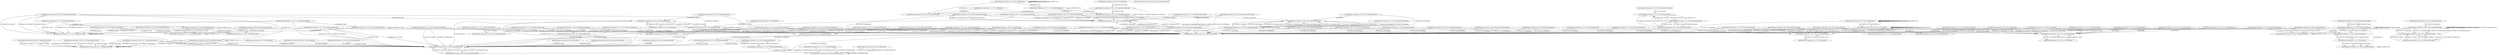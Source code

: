 digraph { "/opt/t/debug/src/common.js_7:0,272:1_FunctionDeclaration"[shape=oval];"/opt/t/debug/src/common.js_8:1,8:33_ExpressionStatement"[shape=oval];"/opt/t/debug/src/common.js_9:1,9:35_ExpressionStatement"[shape=oval];"/opt/t/debug/src/common.js_10:1,10:29_ExpressionStatement"[shape=oval];"/opt/t/debug/src/common.js_11:1,11:31_ExpressionStatement"[shape=oval];"/opt/t/debug/src/common.js_12:1,12:29_ExpressionStatement"[shape=oval];"/opt/t/debug/src/common.js_13:1,13:31_ExpressionStatement"[shape=oval];"/opt/t/debug/src/common.js_14:1,14:38_ExpressionStatement"[shape=oval];"/opt/t/debug/src/common.js_15:1,15:31_ExpressionStatement"[shape=oval];"/opt/t/debug/src/common.js_17:1,19:4_ExpressionStatement"[shape=oval];"/opt/t/debug/src/common.js_18:2,18:30_ExpressionStatement"[shape=oval];"/opt/t/debug/src/common.js_25:1,25:24_ExpressionStatement"[shape=oval];"/opt/t/debug/src/common.js_26:1,26:24_ExpressionStatement"[shape=oval];"/opt/t/debug/src/common.js_33:1,33:29_ExpressionStatement"[shape=oval];"/opt/t/debug/src/common.js_41:1,50:2_FunctionDeclaration"[shape=oval];"/opt/t/debug/src/common.js_42:2,42:15_VariableDeclaration"[shape=oval];"/opt/t/debug/src/common.js_44:2,47:3_ForStatement"[shape=oval];"/opt/t/debug/src/common.js_44:7,44:16_VariableDeclaration"[shape=oval];"/opt/t/debug/src/common.js_45:3,45:57_ExpressionStatement"[shape=oval];"/opt/t/debug/src/common.js_46:3,46:13_ExpressionStatement"[shape=oval];"/opt/t/debug/src/common.js_49:2,49:72_ReturnStatement"[shape=oval];"/opt/t/debug/src/common.js_51:1,51:39_ExpressionStatement"[shape=oval];"/opt/t/debug/src/common.js_60:1,147:2_FunctionDeclaration"[shape=oval];"/opt/t/debug/src/common.js_61:2,61:15_VariableDeclaration"[shape=oval];"/opt/t/debug/src/common.js_62:2,62:28_VariableDeclaration"[shape=oval];"/opt/t/debug/src/common.js_63:2,63:22_VariableDeclaration"[shape=oval];"/opt/t/debug/src/common.js_64:2,64:19_VariableDeclaration"[shape=oval];"/opt/t/debug/src/common.js_66:2,114:3_FunctionDeclaration"[shape=oval];"/opt/t/debug/src/common.js_68:3,70:4_IfStatement"[shape=oval];"/opt/t/debug/src/common.js_69:4,69:11_ReturnStatement"[shape=oval];"/opt/t/debug/src/common.js_72:3,72:22_VariableDeclaration"[shape=oval];"/opt/t/debug/src/common.js_75:3,75:35_VariableDeclaration"[shape=oval];"/opt/t/debug/src/common.js_76:3,76:40_VariableDeclaration"[shape=oval];"/opt/t/debug/src/common.js_77:3,77:18_ExpressionStatement"[shape=oval];"/opt/t/debug/src/common.js_78:3,78:24_ExpressionStatement"[shape=oval];"/opt/t/debug/src/common.js_79:3,79:20_ExpressionStatement"[shape=oval];"/opt/t/debug/src/common.js_80:3,80:19_ExpressionStatement"[shape=oval];"/opt/t/debug/src/common.js_82:3,82:41_ExpressionStatement"[shape=oval];"/opt/t/debug/src/common.js_84:3,87:4_IfStatement"[shape=oval];"/opt/t/debug/src/common.js_86:4,86:23_ExpressionStatement"[shape=oval];"/opt/t/debug/src/common.js_90:3,90:17_VariableDeclaration"[shape=oval];"/opt/t/debug/src/common.js_91:3,107:6_ExpressionStatement"[shape=oval];"/opt/t/debug/src/common.js_93:4,95:5_IfStatement"[shape=oval];"/opt/t/debug/src/common.js_94:5,94:16_ReturnStatement"[shape=oval];"/opt/t/debug/src/common.js_96:4,96:12_ExpressionStatement"[shape=oval];"/opt/t/debug/src/common.js_97:4,97:53_VariableDeclaration"[shape=oval];"/opt/t/debug/src/common.js_98:4,105:5_IfStatement"[shape=oval];"/opt/t/debug/src/common.js_99:5,99:29_VariableDeclaration"[shape=oval];"/opt/t/debug/src/common.js_100:5,100:39_ExpressionStatement"[shape=oval];"/opt/t/debug/src/common.js_103:5,103:27_ExpressionStatement"[shape=oval];"/opt/t/debug/src/common.js_104:5,104:13_ExpressionStatement"[shape=oval];"/opt/t/debug/src/common.js_106:4,106:17_ReturnStatement"[shape=oval];"/opt/t/debug/src/common.js_110:3,110:43_ExpressionStatement"[shape=oval];"/opt/t/debug/src/common.js_112:3,112:45_VariableDeclaration"[shape=oval];"/opt/t/debug/src/common.js_113:3,113:27_ExpressionStatement"[shape=oval];"/opt/t/debug/src/common.js_116:2,116:30_ExpressionStatement"[shape=oval];"/opt/t/debug/src/common.js_117:2,117:44_ExpressionStatement"[shape=oval];"/opt/t/debug/src/common.js_118:2,118:51_ExpressionStatement"[shape=oval];"/opt/t/debug/src/common.js_119:2,119:24_ExpressionStatement"[shape=oval];"/opt/t/debug/src/common.js_120:2,120:38_ExpressionStatement"[shape=oval];"/opt/t/debug/src/common.js_122:2,139:5_ExpressionStatement"[shape=oval];"/opt/t/debug/src/common.js_126:4,128:5_IfStatement"[shape=oval];"/opt/t/debug/src/common.js_127:5,127:27_ReturnStatement"[shape=oval];"/opt/t/debug/src/common.js_129:4,132:5_IfStatement"[shape=oval];"/opt/t/debug/src/common.js_130:5,130:46_ExpressionStatement"[shape=oval];"/opt/t/debug/src/common.js_131:5,131:51_ExpressionStatement"[shape=oval];"/opt/t/debug/src/common.js_134:4,134:24_ReturnStatement"[shape=oval];"/opt/t/debug/src/common.js_137:4,137:23_ExpressionStatement"[shape=oval];"/opt/t/debug/src/common.js_142:2,144:3_IfStatement"[shape=oval];"/opt/t/debug/src/common.js_143:3,143:27_ExpressionStatement"[shape=oval];"/opt/t/debug/src/common.js_146:2,146:15_ReturnStatement"[shape=oval];"/opt/t/debug/src/common.js_149:1,153:2_FunctionDeclaration"[shape=oval];"/opt/t/debug/src/common.js_150:2,150:114_VariableDeclaration"[shape=oval];"/opt/t/debug/src/common.js_151:2,151:26_ExpressionStatement"[shape=oval];"/opt/t/debug/src/common.js_152:2,152:18_ReturnStatement"[shape=oval];"/opt/t/debug/src/common.js_162:1,187:2_FunctionDeclaration"[shape=oval];"/opt/t/debug/src/common.js_163:2,163:31_ExpressionStatement"[shape=oval];"/opt/t/debug/src/common.js_164:2,164:38_ExpressionStatement"[shape=oval];"/opt/t/debug/src/common.js_166:2,166:25_ExpressionStatement"[shape=oval];"/opt/t/debug/src/common.js_167:2,167:25_ExpressionStatement"[shape=oval];"/opt/t/debug/src/common.js_169:2,169:8_VariableDeclaration"[shape=oval];"/opt/t/debug/src/common.js_170:2,170:83_VariableDeclaration"[shape=oval];"/opt/t/debug/src/common.js_171:2,171:27_VariableDeclaration"[shape=oval];"/opt/t/debug/src/common.js_173:2,186:3_ForStatement"[shape=oval];"/opt/t/debug/src/common.js_174:3,177:4_IfStatement"[shape=oval];"/opt/t/debug/src/common.js_179:3,179:47_ExpressionStatement"[shape=oval];"/opt/t/debug/src/common.js_181:3,185:4_IfStatement"[shape=oval];"/opt/t/debug/src/common.js_182:4,182:73_ExpressionStatement"[shape=oval];"/opt/t/debug/src/common.js_184:4,184:63_ExpressionStatement"[shape=oval];"/opt/t/debug/src/common.js_195:1,202:2_FunctionDeclaration"[shape=oval];"/opt/t/debug/src/common.js_196:2,199:14_VariableDeclaration"[shape=oval];"/opt/t/debug/src/common.js_200:2,200:25_ExpressionStatement"[shape=oval];"/opt/t/debug/src/common.js_201:2,201:20_ReturnStatement"[shape=oval];"/opt/t/debug/src/common.js_211:1,232:2_FunctionDeclaration"[shape=oval];"/opt/t/debug/src/common.js_212:2,214:3_IfStatement"[shape=oval];"/opt/t/debug/src/common.js_213:3,213:15_ReturnStatement"[shape=oval];"/opt/t/debug/src/common.js_216:2,216:8_VariableDeclaration"[shape=oval];"/opt/t/debug/src/common.js_217:2,217:10_VariableDeclaration"[shape=oval];"/opt/t/debug/src/common.js_219:2,223:3_ForStatement"[shape=oval];"/opt/t/debug/src/common.js_220:3,222:4_IfStatement"[shape=oval];"/opt/t/debug/src/common.js_221:4,221:17_ReturnStatement"[shape=oval];"/opt/t/debug/src/common.js_225:2,229:3_ForStatement"[shape=oval];"/opt/t/debug/src/common.js_226:3,228:4_IfStatement"[shape=oval];"/opt/t/debug/src/common.js_227:4,227:16_ReturnStatement"[shape=oval];"/opt/t/debug/src/common.js_231:2,231:15_ReturnStatement"[shape=oval];"/opt/t/debug/src/common.js_241:1,245:2_FunctionDeclaration"[shape=oval];"/opt/t/debug/src/common.js_242:2,244:28_ReturnStatement"[shape=oval];"/opt/t/debug/src/common.js_254:1,259:2_FunctionDeclaration"[shape=oval];"/opt/t/debug/src/common.js_255:2,257:3_IfStatement"[shape=oval];"/opt/t/debug/src/common.js_256:3,256:35_ReturnStatement"[shape=oval];"/opt/t/debug/src/common.js_258:2,258:13_ReturnStatement"[shape=oval];"/opt/t/debug/src/common.js_265:1,267:2_FunctionDeclaration"[shape=oval];"/opt/t/debug/src/common.js_266:2,266:152_ExpressionStatement"[shape=box];"/opt/t/debug/src/common.js_269:1,269:40_ExpressionStatement"[shape=oval];"/opt/t/debug/src/common.js_271:1,271:20_ReturnStatement"[shape=oval];"/opt/t/debug/src/common.js_274:0,274:23_ExpressionStatement"[shape=box]; "/opt/t/debug/src/common.js_274:0,274:23_ExpressionStatement" -> "/opt/t/debug/src/common.js_7:0,272:1_FunctionDeclaration" [label="rel=CALL,var=setup"];"/opt/t/debug/src/common.js_8:1,8:33_ExpressionStatement" -> "/opt/t/debug/src/common.js_60:1,147:2_FunctionDeclaration" [label="rel=CALL,var=createDebug"];"/opt/t/debug/src/common.js_8:1,8:33_ExpressionStatement" -> "/opt/t/debug/src/common.js_60:1,147:2_FunctionDeclaration" [label="rel=CALL,var=createDebug"];"/opt/t/debug/src/common.js_9:1,9:35_ExpressionStatement" -> "/opt/t/debug/src/common.js_60:1,147:2_FunctionDeclaration" [label="rel=CALL,var=createDebug"];"/opt/t/debug/src/common.js_9:1,9:35_ExpressionStatement" -> "/opt/t/debug/src/common.js_60:1,147:2_FunctionDeclaration" [label="rel=CALL,var=createDebug"];"/opt/t/debug/src/common.js_10:1,10:29_ExpressionStatement" -> "/opt/t/debug/src/common.js_60:1,147:2_FunctionDeclaration" [label="rel=CALL,var=createDebug"];"/opt/t/debug/src/common.js_10:1,10:29_ExpressionStatement" -> "/opt/t/debug/src/common.js_254:1,259:2_FunctionDeclaration" [label="rel=CALL,var=coerce"];"/opt/t/debug/src/common.js_11:1,11:31_ExpressionStatement" -> "/opt/t/debug/src/common.js_60:1,147:2_FunctionDeclaration" [label="rel=CALL,var=createDebug"];"/opt/t/debug/src/common.js_11:1,11:31_ExpressionStatement" -> "/opt/t/debug/src/common.js_195:1,202:2_FunctionDeclaration" [label="rel=CALL,var=disable"];"/opt/t/debug/src/common.js_12:1,12:29_ExpressionStatement" -> "/opt/t/debug/src/common.js_60:1,147:2_FunctionDeclaration" [label="rel=CALL,var=createDebug"];"/opt/t/debug/src/common.js_12:1,12:29_ExpressionStatement" -> "/opt/t/debug/src/common.js_162:1,187:2_FunctionDeclaration" [label="rel=CALL,var=enable"];"/opt/t/debug/src/common.js_13:1,13:31_ExpressionStatement" -> "/opt/t/debug/src/common.js_60:1,147:2_FunctionDeclaration" [label="rel=CALL,var=createDebug"];"/opt/t/debug/src/common.js_13:1,13:31_ExpressionStatement" -> "/opt/t/debug/src/common.js_211:1,232:2_FunctionDeclaration" [label="rel=CALL,var=enabled"];"/opt/t/debug/src/common.js_14:1,14:38_ExpressionStatement" -> "/opt/t/debug/src/common.js_60:1,147:2_FunctionDeclaration" [label="rel=CALL,var=createDebug"];"/opt/t/debug/src/common.js_15:1,15:31_ExpressionStatement" -> "/opt/t/debug/src/common.js_60:1,147:2_FunctionDeclaration" [label="rel=CALL,var=createDebug"];"/opt/t/debug/src/common.js_15:1,15:31_ExpressionStatement" -> "/opt/t/debug/src/common.js_265:1,267:2_FunctionDeclaration" [label="rel=CALL,var=destroy"];"/opt/t/debug/src/common.js_17:1,19:4_ExpressionStatement" -> "/opt/t/debug/src/common.js_7:0,272:1_FunctionDeclaration" [label="rel=READ,var=env"];"/opt/t/debug/src/common.js_25:1,25:24_ExpressionStatement" -> "/opt/t/debug/src/common.js_60:1,147:2_FunctionDeclaration" [label="rel=CALL,var=createDebug"];"/opt/t/debug/src/common.js_26:1,26:24_ExpressionStatement" -> "/opt/t/debug/src/common.js_60:1,147:2_FunctionDeclaration" [label="rel=CALL,var=createDebug"];"/opt/t/debug/src/common.js_33:1,33:29_ExpressionStatement" -> "/opt/t/debug/src/common.js_60:1,147:2_FunctionDeclaration" [label="rel=CALL,var=createDebug"];"/opt/t/debug/src/common.js_51:1,51:39_ExpressionStatement" -> "/opt/t/debug/src/common.js_60:1,147:2_FunctionDeclaration" [label="rel=CALL,var=createDebug"];"/opt/t/debug/src/common.js_51:1,51:39_ExpressionStatement" -> "/opt/t/debug/src/common.js_41:1,50:2_FunctionDeclaration" [label="rel=CALL,var=selectColor"];"/opt/t/debug/src/common.js_269:1,269:40_ExpressionStatement" -> "/opt/t/debug/src/common.js_60:1,147:2_FunctionDeclaration" [label="rel=CALL,var=createDebug"];"/opt/t/debug/src/common.js_269:1,269:40_ExpressionStatement" -> "/opt/t/debug/src/common.js_60:1,147:2_FunctionDeclaration" [label="rel=CALL,var=createDebug"];"/opt/t/debug/src/common.js_271:1,271:20_ReturnStatement" -> "/opt/t/debug/src/common.js_60:1,147:2_FunctionDeclaration" [label="rel=CALL,var=createDebug"];"/opt/t/debug/src/common.js_18:2,18:30_ExpressionStatement" -> "/opt/t/debug/src/common.js_60:1,147:2_FunctionDeclaration" [label="rel=CALL,var=createDebug"];"/opt/t/debug/src/common.js_18:2,18:30_ExpressionStatement" -> "/opt/t/debug/src/common.js_17:1,19:4_ExpressionStatement" [label="rel=READ,var=key"];"/opt/t/debug/src/common.js_18:2,18:30_ExpressionStatement" -> "/opt/t/debug/src/common.js_7:0,272:1_FunctionDeclaration" [label="rel=READ,var=env"];"/opt/t/debug/src/common.js_18:2,18:30_ExpressionStatement" -> "/opt/t/debug/src/common.js_17:1,19:4_ExpressionStatement" [label="rel=READ,var=key"];"/opt/t/debug/src/common.js_42:2,42:15_VariableDeclaration" -> "/opt/t/debug/src/common.js_42:2,42:15_VariableDeclaration" [label="rel=WRITE,var=hash"];"/opt/t/debug/src/common.js_49:2,49:72_ReturnStatement" -> "/opt/t/debug/src/common.js_60:1,147:2_FunctionDeclaration" [label="rel=CALL,var=createDebug"];"/opt/t/debug/src/common.js_49:2,49:72_ReturnStatement" -> "/opt/t/debug/src/common.js_42:2,42:15_VariableDeclaration" [label="rel=READ,var=hash"];"/opt/t/debug/src/common.js_49:2,49:72_ReturnStatement" -> "/opt/t/debug/src/common.js_60:1,147:2_FunctionDeclaration" [label="rel=CALL,var=createDebug"];"/opt/t/debug/src/common.js_44:7,44:16_VariableDeclaration" -> "/opt/t/debug/src/common.js_44:7,44:16_VariableDeclaration" [label="rel=WRITE,var=i"];"/opt/t/debug/src/common.js_44:2,47:3_ForStatement" -> "/opt/t/debug/src/common.js_44:7,44:16_VariableDeclaration" [label="rel=READ,var=i"];"/opt/t/debug/src/common.js_44:2,47:3_ForStatement" -> "/opt/t/debug/src/common.js_41:1,50:2_FunctionDeclaration" [label="rel=READ,var=namespace"];"/opt/t/debug/src/common.js_44:2,47:3_ForStatement" -> "/opt/t/debug/src/common.js_44:7,44:16_VariableDeclaration" [label="rel=READ,var=i"];"/opt/t/debug/src/common.js_44:2,47:3_ForStatement" -> "/opt/t/debug/src/common.js_44:7,44:16_VariableDeclaration" [label="rel=WRITE,var=i"];"/opt/t/debug/src/common.js_45:3,45:57_ExpressionStatement" -> "/opt/t/debug/src/common.js_42:2,42:15_VariableDeclaration" [label="rel=WRITE,var=hash"];"/opt/t/debug/src/common.js_45:3,45:57_ExpressionStatement" -> "/opt/t/debug/src/common.js_45:3,45:57_ExpressionStatement" [label="rel=READ,var=hash"];"/opt/t/debug/src/common.js_45:3,45:57_ExpressionStatement" -> "/opt/t/debug/src/common.js_45:3,45:57_ExpressionStatement" [label="rel=READ,var=hash"];"/opt/t/debug/src/common.js_45:3,45:57_ExpressionStatement" -> "/opt/t/debug/src/common.js_41:1,50:2_FunctionDeclaration" [label="rel=READ,var=namespace"];"/opt/t/debug/src/common.js_45:3,45:57_ExpressionStatement" -> "/opt/t/debug/src/common.js_44:7,44:16_VariableDeclaration" [label="rel=READ,var=i"];"/opt/t/debug/src/common.js_46:3,46:13_ExpressionStatement" -> "/opt/t/debug/src/common.js_45:3,45:57_ExpressionStatement" [label="rel=READ,var=hash"];"/opt/t/debug/src/common.js_46:3,46:13_ExpressionStatement" -> "/opt/t/debug/src/common.js_45:3,45:57_ExpressionStatement" [label="rel=WRITE,var=hash"];"/opt/t/debug/src/common.js_62:2,62:28_VariableDeclaration" -> "/opt/t/debug/src/common.js_62:2,62:28_VariableDeclaration" [label="rel=WRITE,var=enableOverride"];"/opt/t/debug/src/common.js_116:2,116:30_ExpressionStatement" -> "/opt/t/debug/src/common.js_66:2,114:3_FunctionDeclaration" [label="rel=CALL,var=debug"];"/opt/t/debug/src/common.js_116:2,116:30_ExpressionStatement" -> "/opt/t/debug/src/common.js_60:1,147:2_FunctionDeclaration" [label="rel=READ,var=namespace"];"/opt/t/debug/src/common.js_117:2,117:44_ExpressionStatement" -> "/opt/t/debug/src/common.js_66:2,114:3_FunctionDeclaration" [label="rel=CALL,var=debug"];"/opt/t/debug/src/common.js_117:2,117:44_ExpressionStatement" -> "/opt/t/debug/src/common.js_60:1,147:2_FunctionDeclaration" [label="rel=CALL,var=createDebug"];"/opt/t/debug/src/common.js_118:2,118:51_ExpressionStatement" -> "/opt/t/debug/src/common.js_66:2,114:3_FunctionDeclaration" [label="rel=CALL,var=debug"];"/opt/t/debug/src/common.js_118:2,118:51_ExpressionStatement" -> "/opt/t/debug/src/common.js_60:1,147:2_FunctionDeclaration" [label="rel=CALL,var=createDebug"];"/opt/t/debug/src/common.js_118:2,118:51_ExpressionStatement" -> "/opt/t/debug/src/common.js_60:1,147:2_FunctionDeclaration" [label="rel=READ,var=namespace"];"/opt/t/debug/src/common.js_119:2,119:24_ExpressionStatement" -> "/opt/t/debug/src/common.js_66:2,114:3_FunctionDeclaration" [label="rel=CALL,var=debug"];"/opt/t/debug/src/common.js_119:2,119:24_ExpressionStatement" -> "/opt/t/debug/src/common.js_149:1,153:2_FunctionDeclaration" [label="rel=CALL,var=extend"];"/opt/t/debug/src/common.js_120:2,120:38_ExpressionStatement" -> "/opt/t/debug/src/common.js_66:2,114:3_FunctionDeclaration" [label="rel=CALL,var=debug"];"/opt/t/debug/src/common.js_120:2,120:38_ExpressionStatement" -> "/opt/t/debug/src/common.js_60:1,147:2_FunctionDeclaration" [label="rel=CALL,var=createDebug"];"/opt/t/debug/src/common.js_122:2,139:5_ExpressionStatement" -> "/opt/t/debug/src/common.js_66:2,114:3_FunctionDeclaration" [label="rel=CALL,var=debug"];"/opt/t/debug/src/common.js_142:2,144:3_IfStatement" -> "/opt/t/debug/src/common.js_60:1,147:2_FunctionDeclaration" [label="rel=CALL,var=createDebug"];"/opt/t/debug/src/common.js_146:2,146:15_ReturnStatement" -> "/opt/t/debug/src/common.js_66:2,114:3_FunctionDeclaration" [label="rel=CALL,var=debug"];"/opt/t/debug/src/common.js_68:3,70:4_IfStatement" -> "/opt/t/debug/src/common.js_66:2,114:3_FunctionDeclaration" [label="rel=CALL,var=debug"];"/opt/t/debug/src/common.js_72:3,72:22_VariableDeclaration" -> "/opt/t/debug/src/common.js_72:3,72:22_VariableDeclaration" [label="rel=WRITE,var=self"];"/opt/t/debug/src/common.js_72:3,72:22_VariableDeclaration" -> "/opt/t/debug/src/common.js_66:2,114:3_FunctionDeclaration" [label="rel=CALL,var=debug"];"/opt/t/debug/src/common.js_75:3,75:35_VariableDeclaration" -> "/opt/t/debug/src/common.js_75:3,75:35_VariableDeclaration" [label="rel=WRITE,var=curr"];"/opt/t/debug/src/common.js_76:3,76:40_VariableDeclaration" -> "/opt/t/debug/src/common.js_76:3,76:40_VariableDeclaration" [label="rel=WRITE,var=ms"];"/opt/t/debug/src/common.js_76:3,76:40_VariableDeclaration" -> "/opt/t/debug/src/common.js_75:3,75:35_VariableDeclaration" [label="rel=READ,var=curr"];"/opt/t/debug/src/common.js_76:3,76:40_VariableDeclaration" -> "/opt/t/debug/src/common.js_61:2,61:15_VariableDeclaration" [label="rel=READ,var=prevTime"];"/opt/t/debug/src/common.js_76:3,76:40_VariableDeclaration" -> "/opt/t/debug/src/common.js_75:3,75:35_VariableDeclaration" [label="rel=READ,var=curr"];"/opt/t/debug/src/common.js_77:3,77:18_ExpressionStatement" -> "/opt/t/debug/src/common.js_72:3,72:22_VariableDeclaration" [label="rel=READ,var=self"];"/opt/t/debug/src/common.js_77:3,77:18_ExpressionStatement" -> "/opt/t/debug/src/common.js_76:3,76:40_VariableDeclaration" [label="rel=READ,var=ms"];"/opt/t/debug/src/common.js_78:3,78:24_ExpressionStatement" -> "/opt/t/debug/src/common.js_72:3,72:22_VariableDeclaration" [label="rel=READ,var=self"];"/opt/t/debug/src/common.js_78:3,78:24_ExpressionStatement" -> "/opt/t/debug/src/common.js_61:2,61:15_VariableDeclaration" [label="rel=READ,var=prevTime"];"/opt/t/debug/src/common.js_79:3,79:20_ExpressionStatement" -> "/opt/t/debug/src/common.js_72:3,72:22_VariableDeclaration" [label="rel=READ,var=self"];"/opt/t/debug/src/common.js_79:3,79:20_ExpressionStatement" -> "/opt/t/debug/src/common.js_75:3,75:35_VariableDeclaration" [label="rel=READ,var=curr"];"/opt/t/debug/src/common.js_80:3,80:19_ExpressionStatement" -> "/opt/t/debug/src/common.js_61:2,61:15_VariableDeclaration" [label="rel=WRITE,var=prevTime"];"/opt/t/debug/src/common.js_80:3,80:19_ExpressionStatement" -> "/opt/t/debug/src/common.js_75:3,75:35_VariableDeclaration" [label="rel=READ,var=curr"];"/opt/t/debug/src/common.js_82:3,82:41_ExpressionStatement" -> "/opt/t/debug/src/common.js_66:2,114:3_FunctionDeclaration" [label="rel=READ,var=args"];"/opt/t/debug/src/common.js_82:3,82:41_ExpressionStatement" -> "/opt/t/debug/src/common.js_60:1,147:2_FunctionDeclaration" [label="rel=CALL,var=createDebug"];"/opt/t/debug/src/common.js_82:3,82:41_ExpressionStatement" -> "/opt/t/debug/src/common.js_66:2,114:3_FunctionDeclaration" [label="rel=READ,var=args"];"/opt/t/debug/src/common.js_84:3,87:4_IfStatement" -> "/opt/t/debug/src/common.js_66:2,114:3_FunctionDeclaration" [label="rel=READ,var=args"];"/opt/t/debug/src/common.js_90:3,90:17_VariableDeclaration" -> "/opt/t/debug/src/common.js_90:3,90:17_VariableDeclaration" [label="rel=WRITE,var=index"];"/opt/t/debug/src/common.js_91:3,107:6_ExpressionStatement" -> "/opt/t/debug/src/common.js_66:2,114:3_FunctionDeclaration" [label="rel=READ,var=args"];"/opt/t/debug/src/common.js_91:3,107:6_ExpressionStatement" -> "/opt/t/debug/src/common.js_66:2,114:3_FunctionDeclaration" [label="rel=READ,var=args"];"/opt/t/debug/src/common.js_110:3,110:43_ExpressionStatement" -> "/opt/t/debug/src/common.js_60:1,147:2_FunctionDeclaration" [label="rel=CALL,var=createDebug"];"/opt/t/debug/src/common.js_110:3,110:43_ExpressionStatement" -> "/opt/t/debug/src/common.js_72:3,72:22_VariableDeclaration" [label="rel=READ,var=self"];"/opt/t/debug/src/common.js_110:3,110:43_ExpressionStatement" -> "/opt/t/debug/src/common.js_66:2,114:3_FunctionDeclaration" [label="rel=READ,var=args"];"/opt/t/debug/src/common.js_112:3,112:45_VariableDeclaration" -> "/opt/t/debug/src/common.js_112:3,112:45_VariableDeclaration" [label="rel=WRITE,var=logFn"];"/opt/t/debug/src/common.js_112:3,112:45_VariableDeclaration" -> "/opt/t/debug/src/common.js_72:3,72:22_VariableDeclaration" [label="rel=READ,var=self"];"/opt/t/debug/src/common.js_112:3,112:45_VariableDeclaration" -> "/opt/t/debug/src/common.js_60:1,147:2_FunctionDeclaration" [label="rel=CALL,var=createDebug"];"/opt/t/debug/src/common.js_113:3,113:27_ExpressionStatement" -> "/opt/t/debug/src/common.js_112:3,112:45_VariableDeclaration" [label="rel=READ,var=logFn"];"/opt/t/debug/src/common.js_113:3,113:27_ExpressionStatement" -> "/opt/t/debug/src/common.js_72:3,72:22_VariableDeclaration" [label="rel=READ,var=self"];"/opt/t/debug/src/common.js_113:3,113:27_ExpressionStatement" -> "/opt/t/debug/src/common.js_66:2,114:3_FunctionDeclaration" [label="rel=READ,var=args"];"/opt/t/debug/src/common.js_86:4,86:23_ExpressionStatement" -> "/opt/t/debug/src/common.js_66:2,114:3_FunctionDeclaration" [label="rel=READ,var=args"];"/opt/t/debug/src/common.js_93:4,95:5_IfStatement" -> "/opt/t/debug/src/common.js_91:3,107:6_ExpressionStatement" [label="rel=READ,var=match"];"/opt/t/debug/src/common.js_96:4,96:12_ExpressionStatement" -> "/opt/t/debug/src/common.js_90:3,90:17_VariableDeclaration" [label="rel=READ,var=index"];"/opt/t/debug/src/common.js_96:4,96:12_ExpressionStatement" -> "/opt/t/debug/src/common.js_90:3,90:17_VariableDeclaration" [label="rel=WRITE,var=index"];"/opt/t/debug/src/common.js_97:4,97:53_VariableDeclaration" -> "/opt/t/debug/src/common.js_97:4,97:53_VariableDeclaration" [label="rel=WRITE,var=formatter"];"/opt/t/debug/src/common.js_97:4,97:53_VariableDeclaration" -> "/opt/t/debug/src/common.js_60:1,147:2_FunctionDeclaration" [label="rel=CALL,var=createDebug"];"/opt/t/debug/src/common.js_97:4,97:53_VariableDeclaration" -> "/opt/t/debug/src/common.js_91:3,107:6_ExpressionStatement" [label="rel=READ,var=format"];"/opt/t/debug/src/common.js_98:4,105:5_IfStatement" -> "/opt/t/debug/src/common.js_97:4,97:53_VariableDeclaration" [label="rel=READ,var=formatter"];"/opt/t/debug/src/common.js_106:4,106:17_ReturnStatement" -> "/opt/t/debug/src/common.js_91:3,107:6_ExpressionStatement" [label="rel=READ,var=match"];"/opt/t/debug/src/common.js_99:5,99:29_VariableDeclaration" -> "/opt/t/debug/src/common.js_99:5,99:29_VariableDeclaration" [label="rel=WRITE,var=val"];"/opt/t/debug/src/common.js_99:5,99:29_VariableDeclaration" -> "/opt/t/debug/src/common.js_66:2,114:3_FunctionDeclaration" [label="rel=READ,var=args"];"/opt/t/debug/src/common.js_99:5,99:29_VariableDeclaration" -> "/opt/t/debug/src/common.js_90:3,90:17_VariableDeclaration" [label="rel=READ,var=index"];"/opt/t/debug/src/common.js_100:5,100:39_ExpressionStatement" -> "/opt/t/debug/src/common.js_91:3,107:6_ExpressionStatement" [label="rel=WRITE,var=match"];"/opt/t/debug/src/common.js_100:5,100:39_ExpressionStatement" -> "/opt/t/debug/src/common.js_97:4,97:53_VariableDeclaration" [label="rel=READ,var=formatter"];"/opt/t/debug/src/common.js_100:5,100:39_ExpressionStatement" -> "/opt/t/debug/src/common.js_72:3,72:22_VariableDeclaration" [label="rel=READ,var=self"];"/opt/t/debug/src/common.js_100:5,100:39_ExpressionStatement" -> "/opt/t/debug/src/common.js_99:5,99:29_VariableDeclaration" [label="rel=READ,var=val"];"/opt/t/debug/src/common.js_103:5,103:27_ExpressionStatement" -> "/opt/t/debug/src/common.js_66:2,114:3_FunctionDeclaration" [label="rel=READ,var=args"];"/opt/t/debug/src/common.js_103:5,103:27_ExpressionStatement" -> "/opt/t/debug/src/common.js_90:3,90:17_VariableDeclaration" [label="rel=READ,var=index"];"/opt/t/debug/src/common.js_104:5,104:13_ExpressionStatement" -> "/opt/t/debug/src/common.js_90:3,90:17_VariableDeclaration" [label="rel=READ,var=index"];"/opt/t/debug/src/common.js_104:5,104:13_ExpressionStatement" -> "/opt/t/debug/src/common.js_90:3,90:17_VariableDeclaration" [label="rel=WRITE,var=index"];"/opt/t/debug/src/common.js_126:4,128:5_IfStatement" -> "/opt/t/debug/src/common.js_62:2,62:28_VariableDeclaration" [label="rel=READ,var=enableOverride"];"/opt/t/debug/src/common.js_129:4,132:5_IfStatement" -> "/opt/t/debug/src/common.js_63:2,63:22_VariableDeclaration" [label="rel=READ,var=namespacesCache"];"/opt/t/debug/src/common.js_129:4,132:5_IfStatement" -> "/opt/t/debug/src/common.js_60:1,147:2_FunctionDeclaration" [label="rel=CALL,var=createDebug"];"/opt/t/debug/src/common.js_134:4,134:24_ReturnStatement" -> "/opt/t/debug/src/common.js_64:2,64:19_VariableDeclaration" [label="rel=READ,var=enabledCache"];"/opt/t/debug/src/common.js_127:5,127:27_ReturnStatement" -> "/opt/t/debug/src/common.js_62:2,62:28_VariableDeclaration" [label="rel=READ,var=enableOverride"];"/opt/t/debug/src/common.js_130:5,130:46_ExpressionStatement" -> "/opt/t/debug/src/common.js_63:2,63:22_VariableDeclaration" [label="rel=WRITE,var=namespacesCache"];"/opt/t/debug/src/common.js_130:5,130:46_ExpressionStatement" -> "/opt/t/debug/src/common.js_60:1,147:2_FunctionDeclaration" [label="rel=CALL,var=createDebug"];"/opt/t/debug/src/common.js_131:5,131:51_ExpressionStatement" -> "/opt/t/debug/src/common.js_64:2,64:19_VariableDeclaration" [label="rel=WRITE,var=enabledCache"];"/opt/t/debug/src/common.js_131:5,131:51_ExpressionStatement" -> "/opt/t/debug/src/common.js_60:1,147:2_FunctionDeclaration" [label="rel=CALL,var=createDebug"];"/opt/t/debug/src/common.js_131:5,131:51_ExpressionStatement" -> "/opt/t/debug/src/common.js_60:1,147:2_FunctionDeclaration" [label="rel=READ,var=namespace"];"/opt/t/debug/src/common.js_137:4,137:23_ExpressionStatement" -> "/opt/t/debug/src/common.js_62:2,62:28_VariableDeclaration" [label="rel=WRITE,var=enableOverride"];"/opt/t/debug/src/common.js_137:4,137:23_ExpressionStatement" -> "/opt/t/debug/src/common.js_122:2,139:5_ExpressionStatement" [label="rel=READ,var=v"];"/opt/t/debug/src/common.js_143:3,143:27_ExpressionStatement" -> "/opt/t/debug/src/common.js_60:1,147:2_FunctionDeclaration" [label="rel=CALL,var=createDebug"];"/opt/t/debug/src/common.js_143:3,143:27_ExpressionStatement" -> "/opt/t/debug/src/common.js_66:2,114:3_FunctionDeclaration" [label="rel=CALL,var=debug"];"/opt/t/debug/src/common.js_150:2,150:114_VariableDeclaration" -> "/opt/t/debug/src/common.js_150:2,150:114_VariableDeclaration" [label="rel=WRITE,var=newDebug"];"/opt/t/debug/src/common.js_150:2,150:114_VariableDeclaration" -> "/opt/t/debug/src/common.js_60:1,147:2_FunctionDeclaration" [label="rel=CALL,var=createDebug"];"/opt/t/debug/src/common.js_150:2,150:114_VariableDeclaration" -> "/opt/t/debug/src/common.js_149:1,153:2_FunctionDeclaration" [label="rel=READ,var=delimiter"];"/opt/t/debug/src/common.js_150:2,150:114_VariableDeclaration" -> "/opt/t/debug/src/common.js_149:1,153:2_FunctionDeclaration" [label="rel=READ,var=delimiter"];"/opt/t/debug/src/common.js_150:2,150:114_VariableDeclaration" -> "/opt/t/debug/src/common.js_149:1,153:2_FunctionDeclaration" [label="rel=READ,var=namespace"];"/opt/t/debug/src/common.js_151:2,151:26_ExpressionStatement" -> "/opt/t/debug/src/common.js_150:2,150:114_VariableDeclaration" [label="rel=READ,var=newDebug"];"/opt/t/debug/src/common.js_152:2,152:18_ReturnStatement" -> "/opt/t/debug/src/common.js_150:2,150:114_VariableDeclaration" [label="rel=READ,var=newDebug"];"/opt/t/debug/src/common.js_163:2,163:31_ExpressionStatement" -> "/opt/t/debug/src/common.js_60:1,147:2_FunctionDeclaration" [label="rel=CALL,var=createDebug"];"/opt/t/debug/src/common.js_163:2,163:31_ExpressionStatement" -> "/opt/t/debug/src/common.js_162:1,187:2_FunctionDeclaration" [label="rel=READ,var=namespaces"];"/opt/t/debug/src/common.js_164:2,164:38_ExpressionStatement" -> "/opt/t/debug/src/common.js_60:1,147:2_FunctionDeclaration" [label="rel=CALL,var=createDebug"];"/opt/t/debug/src/common.js_164:2,164:38_ExpressionStatement" -> "/opt/t/debug/src/common.js_162:1,187:2_FunctionDeclaration" [label="rel=READ,var=namespaces"];"/opt/t/debug/src/common.js_166:2,166:25_ExpressionStatement" -> "/opt/t/debug/src/common.js_60:1,147:2_FunctionDeclaration" [label="rel=CALL,var=createDebug"];"/opt/t/debug/src/common.js_167:2,167:25_ExpressionStatement" -> "/opt/t/debug/src/common.js_60:1,147:2_FunctionDeclaration" [label="rel=CALL,var=createDebug"];"/opt/t/debug/src/common.js_170:2,170:83_VariableDeclaration" -> "/opt/t/debug/src/common.js_170:2,170:83_VariableDeclaration" [label="rel=WRITE,var=split"];"/opt/t/debug/src/common.js_170:2,170:83_VariableDeclaration" -> "/opt/t/debug/src/common.js_162:1,187:2_FunctionDeclaration" [label="rel=READ,var=namespaces"];"/opt/t/debug/src/common.js_170:2,170:83_VariableDeclaration" -> "/opt/t/debug/src/common.js_162:1,187:2_FunctionDeclaration" [label="rel=READ,var=namespaces"];"/opt/t/debug/src/common.js_171:2,171:27_VariableDeclaration" -> "/opt/t/debug/src/common.js_171:2,171:27_VariableDeclaration" [label="rel=WRITE,var=len"];"/opt/t/debug/src/common.js_171:2,171:27_VariableDeclaration" -> "/opt/t/debug/src/common.js_170:2,170:83_VariableDeclaration" [label="rel=READ,var=split"];"/opt/t/debug/src/common.js_173:2,186:3_ForStatement" -> "/opt/t/debug/src/common.js_169:2,169:8_VariableDeclaration" [label="rel=WRITE,var=i"];"/opt/t/debug/src/common.js_173:2,186:3_ForStatement" -> "/opt/t/debug/src/common.js_173:2,186:3_ForStatement" [label="rel=READ,var=i"];"/opt/t/debug/src/common.js_173:2,186:3_ForStatement" -> "/opt/t/debug/src/common.js_171:2,171:27_VariableDeclaration" [label="rel=READ,var=len"];"/opt/t/debug/src/common.js_173:2,186:3_ForStatement" -> "/opt/t/debug/src/common.js_173:2,186:3_ForStatement" [label="rel=READ,var=i"];"/opt/t/debug/src/common.js_173:2,186:3_ForStatement" -> "/opt/t/debug/src/common.js_173:2,186:3_ForStatement" [label="rel=WRITE,var=i"];"/opt/t/debug/src/common.js_174:3,177:4_IfStatement" -> "/opt/t/debug/src/common.js_170:2,170:83_VariableDeclaration" [label="rel=READ,var=split"];"/opt/t/debug/src/common.js_174:3,177:4_IfStatement" -> "/opt/t/debug/src/common.js_169:2,169:8_VariableDeclaration" [label="rel=READ,var=i"];"/opt/t/debug/src/common.js_179:3,179:47_ExpressionStatement" -> "/opt/t/debug/src/common.js_162:1,187:2_FunctionDeclaration" [label="rel=WRITE,var=namespaces"];"/opt/t/debug/src/common.js_179:3,179:47_ExpressionStatement" -> "/opt/t/debug/src/common.js_170:2,170:83_VariableDeclaration" [label="rel=READ,var=split"];"/opt/t/debug/src/common.js_179:3,179:47_ExpressionStatement" -> "/opt/t/debug/src/common.js_169:2,169:8_VariableDeclaration" [label="rel=READ,var=i"];"/opt/t/debug/src/common.js_181:3,185:4_IfStatement" -> "/opt/t/debug/src/common.js_179:3,179:47_ExpressionStatement" [label="rel=READ,var=namespaces"];"/opt/t/debug/src/common.js_182:4,182:73_ExpressionStatement" -> "/opt/t/debug/src/common.js_60:1,147:2_FunctionDeclaration" [label="rel=CALL,var=createDebug"];"/opt/t/debug/src/common.js_182:4,182:73_ExpressionStatement" -> "/opt/t/debug/src/common.js_162:1,187:2_FunctionDeclaration" [label="rel=READ,var=namespaces"];"/opt/t/debug/src/common.js_184:4,184:63_ExpressionStatement" -> "/opt/t/debug/src/common.js_60:1,147:2_FunctionDeclaration" [label="rel=CALL,var=createDebug"];"/opt/t/debug/src/common.js_184:4,184:63_ExpressionStatement" -> "/opt/t/debug/src/common.js_162:1,187:2_FunctionDeclaration" [label="rel=READ,var=namespaces"];"/opt/t/debug/src/common.js_196:2,199:14_VariableDeclaration" -> "/opt/t/debug/src/common.js_196:2,199:14_VariableDeclaration" [label="rel=WRITE,var=namespaces"];"/opt/t/debug/src/common.js_196:2,199:14_VariableDeclaration" -> "/opt/t/debug/src/common.js_60:1,147:2_FunctionDeclaration" [label="rel=CALL,var=createDebug"];"/opt/t/debug/src/common.js_196:2,199:14_VariableDeclaration" -> "/opt/t/debug/src/common.js_241:1,245:2_FunctionDeclaration" [label="rel=CALL,var=toNamespace"];"/opt/t/debug/src/common.js_196:2,199:14_VariableDeclaration" -> "/opt/t/debug/src/common.js_60:1,147:2_FunctionDeclaration" [label="rel=CALL,var=createDebug"];"/opt/t/debug/src/common.js_196:2,199:14_VariableDeclaration" -> "/opt/t/debug/src/common.js_241:1,245:2_FunctionDeclaration" [label="rel=CALL,var=toNamespace"];"/opt/t/debug/src/common.js_200:2,200:25_ExpressionStatement" -> "/opt/t/debug/src/common.js_60:1,147:2_FunctionDeclaration" [label="rel=CALL,var=createDebug"];"/opt/t/debug/src/common.js_201:2,201:20_ReturnStatement" -> "/opt/t/debug/src/common.js_196:2,199:14_VariableDeclaration" [label="rel=READ,var=namespaces"];"/opt/t/debug/src/common.js_196:2,199:14_VariableDeclaration" -> "/opt/t/debug/src/common.js_196:2,199:14_VariableDeclaration" [label="rel=READ,var=namespace"];"/opt/t/debug/src/common.js_212:2,214:3_IfStatement" -> "/opt/t/debug/src/common.js_211:1,232:2_FunctionDeclaration" [label="rel=READ,var=name"];"/opt/t/debug/src/common.js_212:2,214:3_IfStatement" -> "/opt/t/debug/src/common.js_211:1,232:2_FunctionDeclaration" [label="rel=READ,var=name"];"/opt/t/debug/src/common.js_219:2,223:3_ForStatement" -> "/opt/t/debug/src/common.js_216:2,216:8_VariableDeclaration" [label="rel=WRITE,var=i"];"/opt/t/debug/src/common.js_219:2,223:3_ForStatement" -> "/opt/t/debug/src/common.js_217:2,217:10_VariableDeclaration" [label="rel=WRITE,var=len"];"/opt/t/debug/src/common.js_219:2,223:3_ForStatement" -> "/opt/t/debug/src/common.js_60:1,147:2_FunctionDeclaration" [label="rel=CALL,var=createDebug"];"/opt/t/debug/src/common.js_219:2,223:3_ForStatement" -> "/opt/t/debug/src/common.js_219:2,223:3_ForStatement" [label="rel=READ,var=i"];"/opt/t/debug/src/common.js_219:2,223:3_ForStatement" -> "/opt/t/debug/src/common.js_219:2,223:3_ForStatement" [label="rel=READ,var=len"];"/opt/t/debug/src/common.js_219:2,223:3_ForStatement" -> "/opt/t/debug/src/common.js_219:2,223:3_ForStatement" [label="rel=READ,var=i"];"/opt/t/debug/src/common.js_219:2,223:3_ForStatement" -> "/opt/t/debug/src/common.js_219:2,223:3_ForStatement" [label="rel=WRITE,var=i"];"/opt/t/debug/src/common.js_225:2,229:3_ForStatement" -> "/opt/t/debug/src/common.js_219:2,223:3_ForStatement" [label="rel=WRITE,var=i"];"/opt/t/debug/src/common.js_225:2,229:3_ForStatement" -> "/opt/t/debug/src/common.js_219:2,223:3_ForStatement" [label="rel=WRITE,var=len"];"/opt/t/debug/src/common.js_225:2,229:3_ForStatement" -> "/opt/t/debug/src/common.js_60:1,147:2_FunctionDeclaration" [label="rel=CALL,var=createDebug"];"/opt/t/debug/src/common.js_225:2,229:3_ForStatement" -> "/opt/t/debug/src/common.js_225:2,229:3_ForStatement" [label="rel=READ,var=i"];"/opt/t/debug/src/common.js_225:2,229:3_ForStatement" -> "/opt/t/debug/src/common.js_225:2,229:3_ForStatement" [label="rel=READ,var=len"];"/opt/t/debug/src/common.js_225:2,229:3_ForStatement" -> "/opt/t/debug/src/common.js_225:2,229:3_ForStatement" [label="rel=READ,var=i"];"/opt/t/debug/src/common.js_225:2,229:3_ForStatement" -> "/opt/t/debug/src/common.js_225:2,229:3_ForStatement" [label="rel=WRITE,var=i"];"/opt/t/debug/src/common.js_220:3,222:4_IfStatement" -> "/opt/t/debug/src/common.js_60:1,147:2_FunctionDeclaration" [label="rel=CALL,var=createDebug"];"/opt/t/debug/src/common.js_220:3,222:4_IfStatement" -> "/opt/t/debug/src/common.js_216:2,216:8_VariableDeclaration" [label="rel=READ,var=i"];"/opt/t/debug/src/common.js_220:3,222:4_IfStatement" -> "/opt/t/debug/src/common.js_211:1,232:2_FunctionDeclaration" [label="rel=READ,var=name"];"/opt/t/debug/src/common.js_226:3,228:4_IfStatement" -> "/opt/t/debug/src/common.js_60:1,147:2_FunctionDeclaration" [label="rel=CALL,var=createDebug"];"/opt/t/debug/src/common.js_226:3,228:4_IfStatement" -> "/opt/t/debug/src/common.js_216:2,216:8_VariableDeclaration" [label="rel=READ,var=i"];"/opt/t/debug/src/common.js_226:3,228:4_IfStatement" -> "/opt/t/debug/src/common.js_211:1,232:2_FunctionDeclaration" [label="rel=READ,var=name"];"/opt/t/debug/src/common.js_242:2,244:28_ReturnStatement" -> "/opt/t/debug/src/common.js_241:1,245:2_FunctionDeclaration" [label="rel=READ,var=regexp"];"/opt/t/debug/src/common.js_242:2,244:28_ReturnStatement" -> "/opt/t/debug/src/common.js_241:1,245:2_FunctionDeclaration" [label="rel=READ,var=regexp"];"/opt/t/debug/src/common.js_255:2,257:3_IfStatement" -> "/opt/t/debug/src/common.js_254:1,259:2_FunctionDeclaration" [label="rel=READ,var=val"];"/opt/t/debug/src/common.js_258:2,258:13_ReturnStatement" -> "/opt/t/debug/src/common.js_254:1,259:2_FunctionDeclaration" [label="rel=READ,var=val"];"/opt/t/debug/src/common.js_256:3,256:35_ReturnStatement" -> "/opt/t/debug/src/common.js_254:1,259:2_FunctionDeclaration" [label="rel=READ,var=val"];"/opt/t/debug/src/common.js_256:3,256:35_ReturnStatement" -> "/opt/t/debug/src/common.js_254:1,259:2_FunctionDeclaration" [label="rel=READ,var=val"];"/opt/t/debug/src/common.js_7:0,272:1_FunctionDeclaration" -> "/opt/t/debug/src/common.js_17:1,19:4_ExpressionStatement" [label="rel=ARG,var=env,idx=0"];"/opt/t/debug/src/common.js_18:2,18:30_ExpressionStatement" -> "/opt/t/debug/src/common.js_60:1,147:2_FunctionDeclaration" [label="rel=PARAM,var=createDebug,idx=0"];"/opt/t/debug/src/common.js_18:2,18:30_ExpressionStatement" -> "/opt/t/debug/src/common.js_7:0,272:1_FunctionDeclaration" [label="rel=PARAM,var=env,idx=0"];"/opt/t/debug/src/common.js_17:1,19:4_ExpressionStatement" -> "/opt/t/debug/src/common.js_7:0,272:1_FunctionDeclaration" [label="rel=PARAM,var=env,idx=0"];"/opt/t/debug/src/common.js_17:1,19:4_ExpressionStatement" -> "/opt/t/debug/src/common.js_18:2,18:30_ExpressionStatement" [label="rel=ARG,var=key,idx=0"];"/opt/t/debug/src/common.js_41:1,50:2_FunctionDeclaration" -> "/opt/t/debug/src/common.js_44:2,47:3_ForStatement" [label="rel=ARG,var=namespace,idx=0"];"/opt/t/debug/src/common.js_49:2,49:72_ReturnStatement" -> "/opt/t/debug/src/common.js_41:1,50:2_FunctionDeclaration" [label="rel=RETURN"];"/opt/t/debug/src/common.js_49:2,49:72_ReturnStatement" -> "/opt/t/debug/src/common.js_42:2,42:15_VariableDeclaration" [label="rel=PARAM,var=hash,idx=0"];"/opt/t/debug/src/common.js_60:1,147:2_FunctionDeclaration" -> "/opt/t/debug/src/common.js_116:2,116:30_ExpressionStatement" [label="rel=ARG,var=namespace,idx=0"];"/opt/t/debug/src/common.js_66:2,114:3_FunctionDeclaration" -> "/opt/t/debug/src/common.js_82:3,82:41_ExpressionStatement" [label="rel=ARG,var=args,idx=0"];"/opt/t/debug/src/common.js_69:4,69:11_ReturnStatement" -> "/opt/t/debug/src/common.js_66:2,114:3_FunctionDeclaration" [label="rel=RETURN"];"/opt/t/debug/src/common.js_82:3,82:41_ExpressionStatement" -> "/opt/t/debug/src/common.js_66:2,114:3_FunctionDeclaration" [label="rel=PARAM,var=args,idx=0"];"/opt/t/debug/src/common.js_96:4,96:12_ExpressionStatement" -> "/opt/t/debug/src/common.js_90:3,90:17_VariableDeclaration" [label="rel=PARAM,var=index,idx=1"];"/opt/t/debug/src/common.js_97:4,97:53_VariableDeclaration" -> "/opt/t/debug/src/common.js_60:1,147:2_FunctionDeclaration" [label="rel=PARAM,var=createDebug,idx=1"];"/opt/t/debug/src/common.js_99:5,99:29_VariableDeclaration" -> "/opt/t/debug/src/common.js_66:2,114:3_FunctionDeclaration" [label="rel=PARAM,var=args,idx=1"];"/opt/t/debug/src/common.js_99:5,99:29_VariableDeclaration" -> "/opt/t/debug/src/common.js_90:3,90:17_VariableDeclaration" [label="rel=PARAM,var=index,idx=1"];"/opt/t/debug/src/common.js_100:5,100:39_ExpressionStatement" -> "/opt/t/debug/src/common.js_72:3,72:22_VariableDeclaration" [label="rel=PARAM,var=self,idx=1"];"/opt/t/debug/src/common.js_103:5,103:27_ExpressionStatement" -> "/opt/t/debug/src/common.js_66:2,114:3_FunctionDeclaration" [label="rel=PARAM,var=args,idx=1"];"/opt/t/debug/src/common.js_103:5,103:27_ExpressionStatement" -> "/opt/t/debug/src/common.js_90:3,90:17_VariableDeclaration" [label="rel=PARAM,var=index,idx=1"];"/opt/t/debug/src/common.js_104:5,104:13_ExpressionStatement" -> "/opt/t/debug/src/common.js_90:3,90:17_VariableDeclaration" [label="rel=PARAM,var=index,idx=1"];"/opt/t/debug/src/common.js_91:3,107:6_ExpressionStatement" -> "/opt/t/debug/src/common.js_93:4,95:5_IfStatement" [label="rel=ARG,var=match,idx=0"];"/opt/t/debug/src/common.js_91:3,107:6_ExpressionStatement" -> "/opt/t/debug/src/common.js_97:4,97:53_VariableDeclaration" [label="rel=ARG,var=format,idx=1"];"/opt/t/debug/src/common.js_94:5,94:16_ReturnStatement" -> "/opt/t/debug/src/common.js_66:2,114:3_FunctionDeclaration" [label="rel=RETURN"];"/opt/t/debug/src/common.js_100:5,100:39_ExpressionStatement" -> "/opt/t/debug/src/common.js_72:3,72:22_VariableDeclaration" [label="rel=PARAM,var=self,idx=0"];"/opt/t/debug/src/common.js_103:5,103:27_ExpressionStatement" -> "/opt/t/debug/src/common.js_90:3,90:17_VariableDeclaration" [label="rel=PARAM,var=index,idx=0"];"/opt/t/debug/src/common.js_106:4,106:17_ReturnStatement" -> "/opt/t/debug/src/common.js_66:2,114:3_FunctionDeclaration" [label="rel=RETURN"];"/opt/t/debug/src/common.js_110:3,110:43_ExpressionStatement" -> "/opt/t/debug/src/common.js_72:3,72:22_VariableDeclaration" [label="rel=PARAM,var=self,idx=0"];"/opt/t/debug/src/common.js_110:3,110:43_ExpressionStatement" -> "/opt/t/debug/src/common.js_66:2,114:3_FunctionDeclaration" [label="rel=PARAM,var=args,idx=1"];"/opt/t/debug/src/common.js_113:3,113:27_ExpressionStatement" -> "/opt/t/debug/src/common.js_72:3,72:22_VariableDeclaration" [label="rel=PARAM,var=self,idx=0"];"/opt/t/debug/src/common.js_113:3,113:27_ExpressionStatement" -> "/opt/t/debug/src/common.js_66:2,114:3_FunctionDeclaration" [label="rel=PARAM,var=args,idx=1"];"/opt/t/debug/src/common.js_118:2,118:51_ExpressionStatement" -> "/opt/t/debug/src/common.js_60:1,147:2_FunctionDeclaration" [label="rel=PARAM,var=namespace,idx=0"];"/opt/t/debug/src/common.js_122:2,139:5_ExpressionStatement" -> "/opt/t/debug/src/common.js_66:2,114:3_FunctionDeclaration" [label="rel=PARAM,var=debug,idx=0"];"/opt/t/debug/src/common.js_126:4,128:5_IfStatement" -> "/opt/t/debug/src/common.js_62:2,62:28_VariableDeclaration" [label="rel=PARAM,var=enableOverride,idx=2"];"/opt/t/debug/src/common.js_127:5,127:27_ReturnStatement" -> "/opt/t/debug/src/common.js_62:2,62:28_VariableDeclaration" [label="rel=PARAM,var=enableOverride,idx=2"];"/opt/t/debug/src/common.js_129:4,132:5_IfStatement" -> "/opt/t/debug/src/common.js_63:2,63:22_VariableDeclaration" [label="rel=PARAM,var=namespacesCache,idx=2"];"/opt/t/debug/src/common.js_129:4,132:5_IfStatement" -> "/opt/t/debug/src/common.js_60:1,147:2_FunctionDeclaration" [label="rel=PARAM,var=createDebug,idx=2"];"/opt/t/debug/src/common.js_130:5,130:46_ExpressionStatement" -> "/opt/t/debug/src/common.js_63:2,63:22_VariableDeclaration" [label="rel=PARAM,var=namespacesCache,idx=2"];"/opt/t/debug/src/common.js_130:5,130:46_ExpressionStatement" -> "/opt/t/debug/src/common.js_60:1,147:2_FunctionDeclaration" [label="rel=PARAM,var=createDebug,idx=2"];"/opt/t/debug/src/common.js_131:5,131:51_ExpressionStatement" -> "/opt/t/debug/src/common.js_64:2,64:19_VariableDeclaration" [label="rel=PARAM,var=enabledCache,idx=2"];"/opt/t/debug/src/common.js_131:5,131:51_ExpressionStatement" -> "/opt/t/debug/src/common.js_60:1,147:2_FunctionDeclaration" [label="rel=PARAM,var=createDebug,idx=2"];"/opt/t/debug/src/common.js_131:5,131:51_ExpressionStatement" -> "/opt/t/debug/src/common.js_211:1,232:2_FunctionDeclaration" [label="rel=PARAM,var=enabled,idx=2"];"/opt/t/debug/src/common.js_131:5,131:51_ExpressionStatement" -> "/opt/t/debug/src/common.js_60:1,147:2_FunctionDeclaration" [label="rel=PARAM,var=namespace,idx=2"];"/opt/t/debug/src/common.js_134:4,134:24_ReturnStatement" -> "/opt/t/debug/src/common.js_64:2,64:19_VariableDeclaration" [label="rel=PARAM,var=enabledCache,idx=2"];"/opt/t/debug/src/common.js_137:4,137:23_ExpressionStatement" -> "/opt/t/debug/src/common.js_62:2,62:28_VariableDeclaration" [label="rel=PARAM,var=enableOverride,idx=2"];"/opt/t/debug/src/common.js_122:2,139:5_ExpressionStatement" -> "/opt/t/debug/src/common.js_137:4,137:23_ExpressionStatement" [label="rel=ARG,var=v,idx=0"];"/opt/t/debug/src/common.js_143:3,143:27_ExpressionStatement" -> "/opt/t/debug/src/common.js_66:2,114:3_FunctionDeclaration" [label="rel=PARAM,var=debug,idx=0"];"/opt/t/debug/src/common.js_149:1,153:2_FunctionDeclaration" -> "/opt/t/debug/src/common.js_150:2,150:114_VariableDeclaration" [label="rel=ARG,var=namespace,idx=0"];"/opt/t/debug/src/common.js_149:1,153:2_FunctionDeclaration" -> "/opt/t/debug/src/common.js_150:2,150:114_VariableDeclaration" [label="rel=ARG,var=delimiter,idx=1"];"/opt/t/debug/src/common.js_150:2,150:114_VariableDeclaration" -> "/opt/t/debug/src/common.js_149:1,153:2_FunctionDeclaration" [label="rel=PARAM,var=namespace,idx=0"];"/opt/t/debug/src/common.js_150:2,150:114_VariableDeclaration" -> "/opt/t/debug/src/common.js_149:1,153:2_FunctionDeclaration" [label="rel=PARAM,var=delimiter,idx=0"];"/opt/t/debug/src/common.js_150:2,150:114_VariableDeclaration" -> "/opt/t/debug/src/common.js_149:1,153:2_FunctionDeclaration" [label="rel=PARAM,var=delimiter,idx=0"];"/opt/t/debug/src/common.js_150:2,150:114_VariableDeclaration" -> "/opt/t/debug/src/common.js_149:1,153:2_FunctionDeclaration" [label="rel=PARAM,var=namespace,idx=0"];"/opt/t/debug/src/common.js_152:2,152:18_ReturnStatement" -> "/opt/t/debug/src/common.js_149:1,153:2_FunctionDeclaration" [label="rel=RETURN"];"/opt/t/debug/src/common.js_162:1,187:2_FunctionDeclaration" -> "/opt/t/debug/src/common.js_163:2,163:31_ExpressionStatement" [label="rel=ARG,var=namespaces,idx=0"];"/opt/t/debug/src/common.js_163:2,163:31_ExpressionStatement" -> "/opt/t/debug/src/common.js_162:1,187:2_FunctionDeclaration" [label="rel=PARAM,var=namespaces,idx=0"];"/opt/t/debug/src/common.js_182:4,182:73_ExpressionStatement" -> "/opt/t/debug/src/common.js_162:1,187:2_FunctionDeclaration" [label="rel=PARAM,var=namespaces,idx=0"];"/opt/t/debug/src/common.js_182:4,182:73_ExpressionStatement" -> "/opt/t/debug/src/common.js_162:1,187:2_FunctionDeclaration" [label="rel=PARAM,var=namespaces,idx=0"];"/opt/t/debug/src/common.js_184:4,184:63_ExpressionStatement" -> "/opt/t/debug/src/common.js_162:1,187:2_FunctionDeclaration" [label="rel=PARAM,var=namespaces,idx=0"];"/opt/t/debug/src/common.js_184:4,184:63_ExpressionStatement" -> "/opt/t/debug/src/common.js_162:1,187:2_FunctionDeclaration" [label="rel=PARAM,var=namespaces,idx=0"];"/opt/t/debug/src/common.js_196:2,199:14_VariableDeclaration" -> "/opt/t/debug/src/common.js_241:1,245:2_FunctionDeclaration" [label="rel=PARAM,var=toNamespace,idx=0"];"/opt/t/debug/src/common.js_196:2,199:14_VariableDeclaration" -> "/opt/t/debug/src/common.js_241:1,245:2_FunctionDeclaration" [label="rel=PARAM,var=toNamespace,idx=0"];"/opt/t/debug/src/common.js_196:2,199:14_VariableDeclaration" -> "/opt/t/debug/src/common.js_196:2,199:14_VariableDeclaration" [label="rel=ARG,var=namespace,idx=0"];"/opt/t/debug/src/common.js_211:1,232:2_FunctionDeclaration" -> "/opt/t/debug/src/common.js_212:2,214:3_IfStatement" [label="rel=ARG,var=name,idx=0"];"/opt/t/debug/src/common.js_213:3,213:15_ReturnStatement" -> "/opt/t/debug/src/common.js_211:1,232:2_FunctionDeclaration" [label="rel=RETURN"];"/opt/t/debug/src/common.js_220:3,222:4_IfStatement" -> "/opt/t/debug/src/common.js_211:1,232:2_FunctionDeclaration" [label="rel=PARAM,var=name,idx=0"];"/opt/t/debug/src/common.js_221:4,221:17_ReturnStatement" -> "/opt/t/debug/src/common.js_211:1,232:2_FunctionDeclaration" [label="rel=RETURN"];"/opt/t/debug/src/common.js_226:3,228:4_IfStatement" -> "/opt/t/debug/src/common.js_211:1,232:2_FunctionDeclaration" [label="rel=PARAM,var=name,idx=0"];"/opt/t/debug/src/common.js_227:4,227:16_ReturnStatement" -> "/opt/t/debug/src/common.js_211:1,232:2_FunctionDeclaration" [label="rel=RETURN"];"/opt/t/debug/src/common.js_231:2,231:15_ReturnStatement" -> "/opt/t/debug/src/common.js_211:1,232:2_FunctionDeclaration" [label="rel=RETURN"];"/opt/t/debug/src/common.js_241:1,245:2_FunctionDeclaration" -> "/opt/t/debug/src/common.js_242:2,244:28_ReturnStatement" [label="rel=ARG,var=regexp,idx=0"];"/opt/t/debug/src/common.js_242:2,244:28_ReturnStatement" -> "/opt/t/debug/src/common.js_241:1,245:2_FunctionDeclaration" [label="rel=RETURN"];"/opt/t/debug/src/common.js_242:2,244:28_ReturnStatement" -> "/opt/t/debug/src/common.js_241:1,245:2_FunctionDeclaration" [label="rel=PARAM,var=regexp,idx=1"];"/opt/t/debug/src/common.js_254:1,259:2_FunctionDeclaration" -> "/opt/t/debug/src/common.js_255:2,257:3_IfStatement" [label="rel=ARG,var=val,idx=0"];"/opt/t/debug/src/common.js_256:3,256:35_ReturnStatement" -> "/opt/t/debug/src/common.js_254:1,259:2_FunctionDeclaration" [label="rel=RETURN"];"/opt/t/debug/src/common.js_258:2,258:13_ReturnStatement" -> "/opt/t/debug/src/common.js_254:1,259:2_FunctionDeclaration" [label="rel=RETURN"];"/opt/t/debug/src/common.js_269:1,269:40_ExpressionStatement" -> "/opt/t/debug/src/common.js_60:1,147:2_FunctionDeclaration" [label="rel=PARAM,var=createDebug,idx=0"] }
